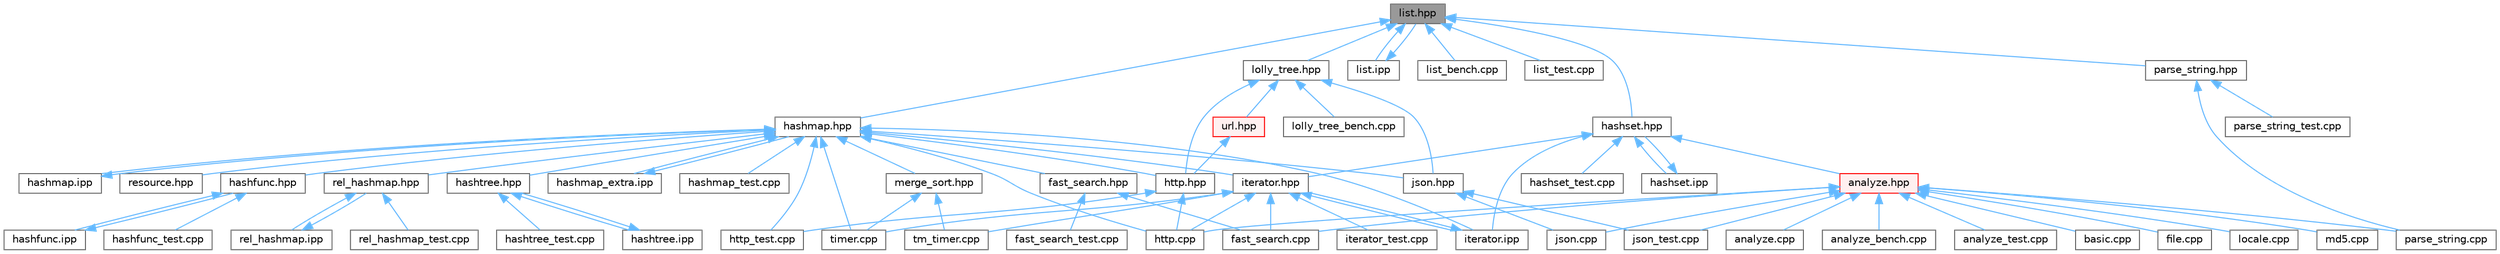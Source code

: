 digraph "list.hpp"
{
 // LATEX_PDF_SIZE
  bgcolor="transparent";
  edge [fontname=Helvetica,fontsize=10,labelfontname=Helvetica,labelfontsize=10];
  node [fontname=Helvetica,fontsize=10,shape=box,height=0.2,width=0.4];
  Node1 [id="Node000001",label="list.hpp",height=0.2,width=0.4,color="gray40", fillcolor="grey60", style="filled", fontcolor="black",tooltip=" "];
  Node1 -> Node2 [id="edge1_Node000001_Node000002",dir="back",color="steelblue1",style="solid",tooltip=" "];
  Node2 [id="Node000002",label="hashmap.hpp",height=0.2,width=0.4,color="grey40", fillcolor="white", style="filled",URL="$hashmap_8hpp.html",tooltip=" "];
  Node2 -> Node3 [id="edge2_Node000002_Node000003",dir="back",color="steelblue1",style="solid",tooltip=" "];
  Node3 [id="Node000003",label="fast_search.hpp",height=0.2,width=0.4,color="grey40", fillcolor="white", style="filled",URL="$fast__search_8hpp.html",tooltip=" "];
  Node3 -> Node4 [id="edge3_Node000003_Node000004",dir="back",color="steelblue1",style="solid",tooltip=" "];
  Node4 [id="Node000004",label="fast_search.cpp",height=0.2,width=0.4,color="grey40", fillcolor="white", style="filled",URL="$fast__search_8cpp.html",tooltip=" "];
  Node3 -> Node5 [id="edge4_Node000003_Node000005",dir="back",color="steelblue1",style="solid",tooltip=" "];
  Node5 [id="Node000005",label="fast_search_test.cpp",height=0.2,width=0.4,color="grey40", fillcolor="white", style="filled",URL="$fast__search__test_8cpp.html",tooltip=" "];
  Node2 -> Node6 [id="edge5_Node000002_Node000006",dir="back",color="steelblue1",style="solid",tooltip=" "];
  Node6 [id="Node000006",label="hashfunc.hpp",height=0.2,width=0.4,color="grey40", fillcolor="white", style="filled",URL="$hashfunc_8hpp.html",tooltip=" "];
  Node6 -> Node7 [id="edge6_Node000006_Node000007",dir="back",color="steelblue1",style="solid",tooltip=" "];
  Node7 [id="Node000007",label="hashfunc.ipp",height=0.2,width=0.4,color="grey40", fillcolor="white", style="filled",URL="$hashfunc_8ipp.html",tooltip=" "];
  Node7 -> Node6 [id="edge7_Node000007_Node000006",dir="back",color="steelblue1",style="solid",tooltip=" "];
  Node6 -> Node8 [id="edge8_Node000006_Node000008",dir="back",color="steelblue1",style="solid",tooltip=" "];
  Node8 [id="Node000008",label="hashfunc_test.cpp",height=0.2,width=0.4,color="grey40", fillcolor="white", style="filled",URL="$hashfunc__test_8cpp.html",tooltip=" "];
  Node2 -> Node9 [id="edge9_Node000002_Node000009",dir="back",color="steelblue1",style="solid",tooltip=" "];
  Node9 [id="Node000009",label="hashmap.ipp",height=0.2,width=0.4,color="grey40", fillcolor="white", style="filled",URL="$hashmap_8ipp.html",tooltip=" "];
  Node9 -> Node2 [id="edge10_Node000009_Node000002",dir="back",color="steelblue1",style="solid",tooltip=" "];
  Node2 -> Node10 [id="edge11_Node000002_Node000010",dir="back",color="steelblue1",style="solid",tooltip=" "];
  Node10 [id="Node000010",label="hashmap_extra.ipp",height=0.2,width=0.4,color="grey40", fillcolor="white", style="filled",URL="$hashmap__extra_8ipp.html",tooltip=" "];
  Node10 -> Node2 [id="edge12_Node000010_Node000002",dir="back",color="steelblue1",style="solid",tooltip=" "];
  Node2 -> Node11 [id="edge13_Node000002_Node000011",dir="back",color="steelblue1",style="solid",tooltip=" "];
  Node11 [id="Node000011",label="hashmap_test.cpp",height=0.2,width=0.4,color="grey40", fillcolor="white", style="filled",URL="$hashmap__test_8cpp.html",tooltip=" "];
  Node2 -> Node12 [id="edge14_Node000002_Node000012",dir="back",color="steelblue1",style="solid",tooltip=" "];
  Node12 [id="Node000012",label="hashtree.hpp",height=0.2,width=0.4,color="grey40", fillcolor="white", style="filled",URL="$hashtree_8hpp.html",tooltip=" "];
  Node12 -> Node13 [id="edge15_Node000012_Node000013",dir="back",color="steelblue1",style="solid",tooltip=" "];
  Node13 [id="Node000013",label="hashtree.ipp",height=0.2,width=0.4,color="grey40", fillcolor="white", style="filled",URL="$hashtree_8ipp.html",tooltip=" "];
  Node13 -> Node12 [id="edge16_Node000013_Node000012",dir="back",color="steelblue1",style="solid",tooltip=" "];
  Node12 -> Node14 [id="edge17_Node000012_Node000014",dir="back",color="steelblue1",style="solid",tooltip=" "];
  Node14 [id="Node000014",label="hashtree_test.cpp",height=0.2,width=0.4,color="grey40", fillcolor="white", style="filled",URL="$hashtree__test_8cpp.html",tooltip=" "];
  Node2 -> Node15 [id="edge18_Node000002_Node000015",dir="back",color="steelblue1",style="solid",tooltip=" "];
  Node15 [id="Node000015",label="http.cpp",height=0.2,width=0.4,color="grey40", fillcolor="white", style="filled",URL="$http_8cpp.html",tooltip=" "];
  Node2 -> Node16 [id="edge19_Node000002_Node000016",dir="back",color="steelblue1",style="solid",tooltip=" "];
  Node16 [id="Node000016",label="http.hpp",height=0.2,width=0.4,color="grey40", fillcolor="white", style="filled",URL="$http_8hpp.html",tooltip=" "];
  Node16 -> Node15 [id="edge20_Node000016_Node000015",dir="back",color="steelblue1",style="solid",tooltip=" "];
  Node16 -> Node17 [id="edge21_Node000016_Node000017",dir="back",color="steelblue1",style="solid",tooltip=" "];
  Node17 [id="Node000017",label="http_test.cpp",height=0.2,width=0.4,color="grey40", fillcolor="white", style="filled",URL="$http__test_8cpp.html",tooltip=" "];
  Node2 -> Node17 [id="edge22_Node000002_Node000017",dir="back",color="steelblue1",style="solid",tooltip=" "];
  Node2 -> Node18 [id="edge23_Node000002_Node000018",dir="back",color="steelblue1",style="solid",tooltip=" "];
  Node18 [id="Node000018",label="iterator.hpp",height=0.2,width=0.4,color="grey40", fillcolor="white", style="filled",URL="$iterator_8hpp.html",tooltip=" "];
  Node18 -> Node4 [id="edge24_Node000018_Node000004",dir="back",color="steelblue1",style="solid",tooltip=" "];
  Node18 -> Node15 [id="edge25_Node000018_Node000015",dir="back",color="steelblue1",style="solid",tooltip=" "];
  Node18 -> Node19 [id="edge26_Node000018_Node000019",dir="back",color="steelblue1",style="solid",tooltip=" "];
  Node19 [id="Node000019",label="iterator.ipp",height=0.2,width=0.4,color="grey40", fillcolor="white", style="filled",URL="$iterator_8ipp.html",tooltip=" "];
  Node19 -> Node18 [id="edge27_Node000019_Node000018",dir="back",color="steelblue1",style="solid",tooltip=" "];
  Node18 -> Node20 [id="edge28_Node000018_Node000020",dir="back",color="steelblue1",style="solid",tooltip=" "];
  Node20 [id="Node000020",label="iterator_test.cpp",height=0.2,width=0.4,color="grey40", fillcolor="white", style="filled",URL="$iterator__test_8cpp.html",tooltip=" "];
  Node18 -> Node21 [id="edge29_Node000018_Node000021",dir="back",color="steelblue1",style="solid",tooltip=" "];
  Node21 [id="Node000021",label="timer.cpp",height=0.2,width=0.4,color="grey40", fillcolor="white", style="filled",URL="$timer_8cpp.html",tooltip=" "];
  Node18 -> Node22 [id="edge30_Node000018_Node000022",dir="back",color="steelblue1",style="solid",tooltip=" "];
  Node22 [id="Node000022",label="tm_timer.cpp",height=0.2,width=0.4,color="grey40", fillcolor="white", style="filled",URL="$tm__timer_8cpp.html",tooltip=" "];
  Node2 -> Node19 [id="edge31_Node000002_Node000019",dir="back",color="steelblue1",style="solid",tooltip=" "];
  Node2 -> Node23 [id="edge32_Node000002_Node000023",dir="back",color="steelblue1",style="solid",tooltip=" "];
  Node23 [id="Node000023",label="json.hpp",height=0.2,width=0.4,color="grey40", fillcolor="white", style="filled",URL="$json_8hpp.html",tooltip=" "];
  Node23 -> Node24 [id="edge33_Node000023_Node000024",dir="back",color="steelblue1",style="solid",tooltip=" "];
  Node24 [id="Node000024",label="json.cpp",height=0.2,width=0.4,color="grey40", fillcolor="white", style="filled",URL="$json_8cpp.html",tooltip=" "];
  Node23 -> Node25 [id="edge34_Node000023_Node000025",dir="back",color="steelblue1",style="solid",tooltip=" "];
  Node25 [id="Node000025",label="json_test.cpp",height=0.2,width=0.4,color="grey40", fillcolor="white", style="filled",URL="$json__test_8cpp.html",tooltip=" "];
  Node2 -> Node26 [id="edge35_Node000002_Node000026",dir="back",color="steelblue1",style="solid",tooltip=" "];
  Node26 [id="Node000026",label="merge_sort.hpp",height=0.2,width=0.4,color="grey40", fillcolor="white", style="filled",URL="$merge__sort_8hpp.html",tooltip=" "];
  Node26 -> Node21 [id="edge36_Node000026_Node000021",dir="back",color="steelblue1",style="solid",tooltip=" "];
  Node26 -> Node22 [id="edge37_Node000026_Node000022",dir="back",color="steelblue1",style="solid",tooltip=" "];
  Node2 -> Node27 [id="edge38_Node000002_Node000027",dir="back",color="steelblue1",style="solid",tooltip=" "];
  Node27 [id="Node000027",label="rel_hashmap.hpp",height=0.2,width=0.4,color="grey40", fillcolor="white", style="filled",URL="$rel__hashmap_8hpp.html",tooltip=" "];
  Node27 -> Node28 [id="edge39_Node000027_Node000028",dir="back",color="steelblue1",style="solid",tooltip=" "];
  Node28 [id="Node000028",label="rel_hashmap.ipp",height=0.2,width=0.4,color="grey40", fillcolor="white", style="filled",URL="$rel__hashmap_8ipp.html",tooltip=" "];
  Node28 -> Node27 [id="edge40_Node000028_Node000027",dir="back",color="steelblue1",style="solid",tooltip=" "];
  Node27 -> Node29 [id="edge41_Node000027_Node000029",dir="back",color="steelblue1",style="solid",tooltip=" "];
  Node29 [id="Node000029",label="rel_hashmap_test.cpp",height=0.2,width=0.4,color="grey40", fillcolor="white", style="filled",URL="$rel__hashmap__test_8cpp.html",tooltip=" "];
  Node2 -> Node30 [id="edge42_Node000002_Node000030",dir="back",color="steelblue1",style="solid",tooltip=" "];
  Node30 [id="Node000030",label="resource.hpp",height=0.2,width=0.4,color="grey40", fillcolor="white", style="filled",URL="$resource_8hpp.html",tooltip=" "];
  Node2 -> Node21 [id="edge43_Node000002_Node000021",dir="back",color="steelblue1",style="solid",tooltip=" "];
  Node1 -> Node31 [id="edge44_Node000001_Node000031",dir="back",color="steelblue1",style="solid",tooltip=" "];
  Node31 [id="Node000031",label="hashset.hpp",height=0.2,width=0.4,color="grey40", fillcolor="white", style="filled",URL="$hashset_8hpp.html",tooltip=" "];
  Node31 -> Node32 [id="edge45_Node000031_Node000032",dir="back",color="steelblue1",style="solid",tooltip=" "];
  Node32 [id="Node000032",label="analyze.hpp",height=0.2,width=0.4,color="red", fillcolor="#FFF0F0", style="filled",URL="$analyze_8hpp.html",tooltip=" "];
  Node32 -> Node33 [id="edge46_Node000032_Node000033",dir="back",color="steelblue1",style="solid",tooltip=" "];
  Node33 [id="Node000033",label="analyze.cpp",height=0.2,width=0.4,color="grey40", fillcolor="white", style="filled",URL="$analyze_8cpp.html",tooltip=" "];
  Node32 -> Node34 [id="edge47_Node000032_Node000034",dir="back",color="steelblue1",style="solid",tooltip=" "];
  Node34 [id="Node000034",label="analyze_bench.cpp",height=0.2,width=0.4,color="grey40", fillcolor="white", style="filled",URL="$analyze__bench_8cpp.html",tooltip=" "];
  Node32 -> Node35 [id="edge48_Node000032_Node000035",dir="back",color="steelblue1",style="solid",tooltip=" "];
  Node35 [id="Node000035",label="analyze_test.cpp",height=0.2,width=0.4,color="grey40", fillcolor="white", style="filled",URL="$analyze__test_8cpp.html",tooltip=" "];
  Node32 -> Node36 [id="edge49_Node000032_Node000036",dir="back",color="steelblue1",style="solid",tooltip=" "];
  Node36 [id="Node000036",label="basic.cpp",height=0.2,width=0.4,color="grey40", fillcolor="white", style="filled",URL="$basic_8cpp.html",tooltip=" "];
  Node32 -> Node4 [id="edge50_Node000032_Node000004",dir="back",color="steelblue1",style="solid",tooltip=" "];
  Node32 -> Node37 [id="edge51_Node000032_Node000037",dir="back",color="steelblue1",style="solid",tooltip=" "];
  Node37 [id="Node000037",label="file.cpp",height=0.2,width=0.4,color="grey40", fillcolor="white", style="filled",URL="$file_8cpp.html",tooltip=" "];
  Node32 -> Node15 [id="edge52_Node000032_Node000015",dir="back",color="steelblue1",style="solid",tooltip=" "];
  Node32 -> Node24 [id="edge53_Node000032_Node000024",dir="back",color="steelblue1",style="solid",tooltip=" "];
  Node32 -> Node25 [id="edge54_Node000032_Node000025",dir="back",color="steelblue1",style="solid",tooltip=" "];
  Node32 -> Node38 [id="edge55_Node000032_Node000038",dir="back",color="steelblue1",style="solid",tooltip=" "];
  Node38 [id="Node000038",label="locale.cpp",height=0.2,width=0.4,color="grey40", fillcolor="white", style="filled",URL="$locale_8cpp.html",tooltip=" "];
  Node32 -> Node39 [id="edge56_Node000032_Node000039",dir="back",color="steelblue1",style="solid",tooltip=" "];
  Node39 [id="Node000039",label="md5.cpp",height=0.2,width=0.4,color="grey40", fillcolor="white", style="filled",URL="$md5_8cpp.html",tooltip=" "];
  Node32 -> Node41 [id="edge57_Node000032_Node000041",dir="back",color="steelblue1",style="solid",tooltip=" "];
  Node41 [id="Node000041",label="parse_string.cpp",height=0.2,width=0.4,color="grey40", fillcolor="white", style="filled",URL="$parse__string_8cpp.html",tooltip=" "];
  Node31 -> Node47 [id="edge58_Node000031_Node000047",dir="back",color="steelblue1",style="solid",tooltip=" "];
  Node47 [id="Node000047",label="hashset.ipp",height=0.2,width=0.4,color="grey40", fillcolor="white", style="filled",URL="$hashset_8ipp.html",tooltip=" "];
  Node47 -> Node31 [id="edge59_Node000047_Node000031",dir="back",color="steelblue1",style="solid",tooltip=" "];
  Node31 -> Node48 [id="edge60_Node000031_Node000048",dir="back",color="steelblue1",style="solid",tooltip=" "];
  Node48 [id="Node000048",label="hashset_test.cpp",height=0.2,width=0.4,color="grey40", fillcolor="white", style="filled",URL="$hashset__test_8cpp.html",tooltip=" "];
  Node31 -> Node18 [id="edge61_Node000031_Node000018",dir="back",color="steelblue1",style="solid",tooltip=" "];
  Node31 -> Node19 [id="edge62_Node000031_Node000019",dir="back",color="steelblue1",style="solid",tooltip=" "];
  Node1 -> Node49 [id="edge63_Node000001_Node000049",dir="back",color="steelblue1",style="solid",tooltip=" "];
  Node49 [id="Node000049",label="list.ipp",height=0.2,width=0.4,color="grey40", fillcolor="white", style="filled",URL="$list_8ipp.html",tooltip=" "];
  Node49 -> Node1 [id="edge64_Node000049_Node000001",dir="back",color="steelblue1",style="solid",tooltip=" "];
  Node1 -> Node50 [id="edge65_Node000001_Node000050",dir="back",color="steelblue1",style="solid",tooltip=" "];
  Node50 [id="Node000050",label="list_bench.cpp",height=0.2,width=0.4,color="grey40", fillcolor="white", style="filled",URL="$list__bench_8cpp.html",tooltip=" "];
  Node1 -> Node51 [id="edge66_Node000001_Node000051",dir="back",color="steelblue1",style="solid",tooltip=" "];
  Node51 [id="Node000051",label="list_test.cpp",height=0.2,width=0.4,color="grey40", fillcolor="white", style="filled",URL="$list__test_8cpp.html",tooltip=" "];
  Node1 -> Node52 [id="edge67_Node000001_Node000052",dir="back",color="steelblue1",style="solid",tooltip=" "];
  Node52 [id="Node000052",label="lolly_tree.hpp",height=0.2,width=0.4,color="grey40", fillcolor="white", style="filled",URL="$lolly__tree_8hpp.html",tooltip=" "];
  Node52 -> Node16 [id="edge68_Node000052_Node000016",dir="back",color="steelblue1",style="solid",tooltip=" "];
  Node52 -> Node23 [id="edge69_Node000052_Node000023",dir="back",color="steelblue1",style="solid",tooltip=" "];
  Node52 -> Node53 [id="edge70_Node000052_Node000053",dir="back",color="steelblue1",style="solid",tooltip=" "];
  Node53 [id="Node000053",label="lolly_tree_bench.cpp",height=0.2,width=0.4,color="grey40", fillcolor="white", style="filled",URL="$lolly__tree__bench_8cpp.html",tooltip=" "];
  Node52 -> Node54 [id="edge71_Node000052_Node000054",dir="back",color="steelblue1",style="solid",tooltip=" "];
  Node54 [id="Node000054",label="url.hpp",height=0.2,width=0.4,color="red", fillcolor="#FFF0F0", style="filled",URL="$url_8hpp.html",tooltip=" "];
  Node54 -> Node16 [id="edge72_Node000054_Node000016",dir="back",color="steelblue1",style="solid",tooltip=" "];
  Node1 -> Node89 [id="edge73_Node000001_Node000089",dir="back",color="steelblue1",style="solid",tooltip=" "];
  Node89 [id="Node000089",label="parse_string.hpp",height=0.2,width=0.4,color="grey40", fillcolor="white", style="filled",URL="$parse__string_8hpp.html",tooltip=" "];
  Node89 -> Node41 [id="edge74_Node000089_Node000041",dir="back",color="steelblue1",style="solid",tooltip=" "];
  Node89 -> Node73 [id="edge75_Node000089_Node000073",dir="back",color="steelblue1",style="solid",tooltip=" "];
  Node73 [id="Node000073",label="parse_string_test.cpp",height=0.2,width=0.4,color="grey40", fillcolor="white", style="filled",URL="$parse__string__test_8cpp.html",tooltip=" "];
}
